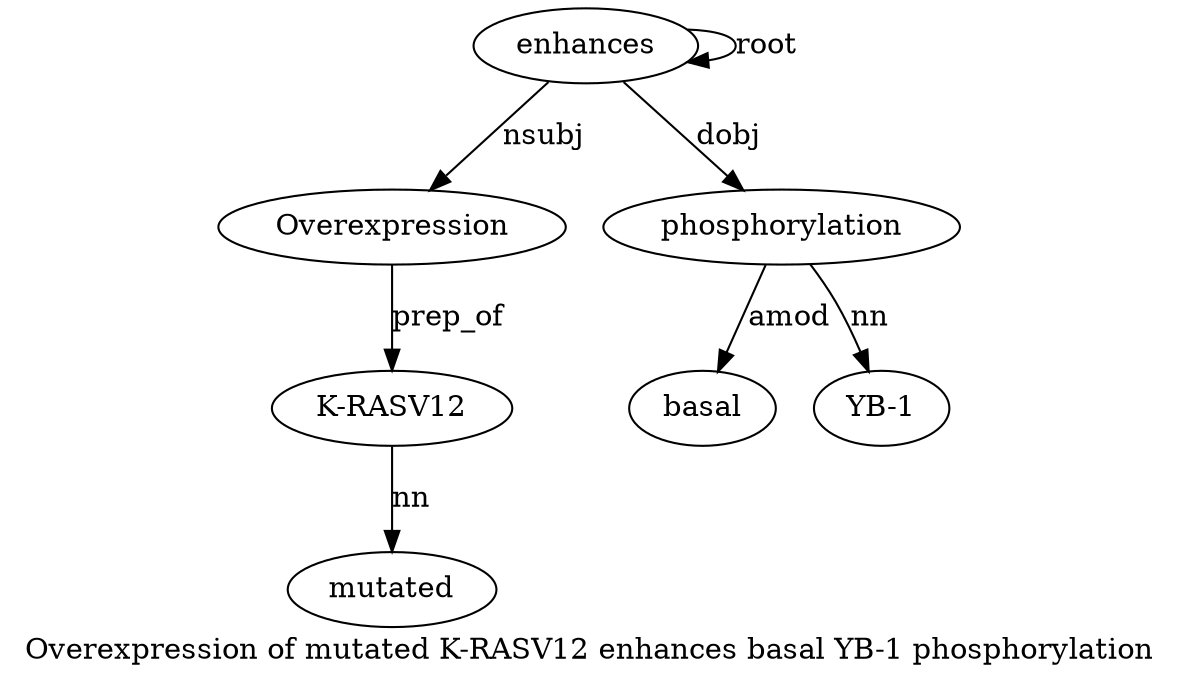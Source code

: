 digraph "Overexpression of mutated K-RASV12 enhances basal YB-1 phosphorylation" {
label="Overexpression of mutated K-RASV12 enhances basal YB-1 phosphorylation";
enhances5 [style=filled, fillcolor=white, label=enhances];
Overexpression1 [style=filled, fillcolor=white, label=Overexpression];
enhances5 -> Overexpression1  [label=nsubj];
"K-RASV124" [style=filled, fillcolor=white, label="K-RASV12"];
mutated3 [style=filled, fillcolor=white, label=mutated];
"K-RASV124" -> mutated3  [label=nn];
Overexpression1 -> "K-RASV124"  [label=prep_of];
enhances5 -> enhances5  [label=root];
phosphorylation8 [style=filled, fillcolor=white, label=phosphorylation];
basal6 [style=filled, fillcolor=white, label=basal];
phosphorylation8 -> basal6  [label=amod];
"YB-17" [style=filled, fillcolor=white, label="YB-1"];
phosphorylation8 -> "YB-17"  [label=nn];
enhances5 -> phosphorylation8  [label=dobj];
}
